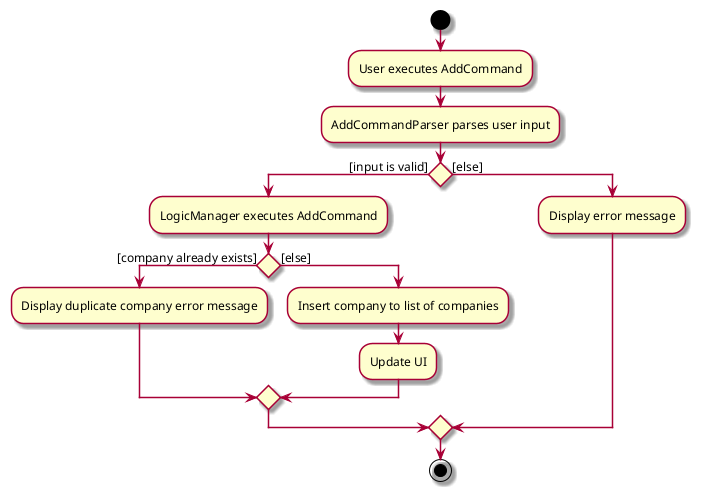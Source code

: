 @startuml
skin rose
skinparam ActivityFontSize 12
skinparam ArrowFontSize 12
start
:User executes AddCommand;
:AddCommandParser parses user input;

'Since the beta syntax does not support placing the condition outside the
'diamond we place it as the true branch instead.

if () then ([input is valid])
    :LogicManager executes AddCommand;
    if () then ([company already exists])
        :Display duplicate company error message;
    else ([else])
        :Insert company to list of companies;
        :Update UI;
    endif

else ([else])
:Display error message;

endif
stop
@enduml
